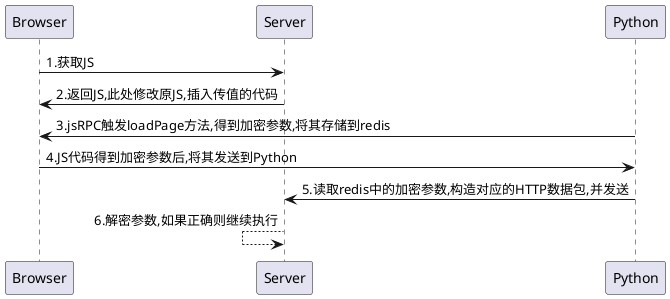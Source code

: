 @startuml
Browser -> Server: 1.获取JS
Server -> Browser: 2.返回JS,此处修改原JS,插入传值的代码
Python -> Browser: 3.jsRPC触发loadPage方法,得到加密参数,将其存储到redis
Browser -> Python: 4.JS代码得到加密参数后,将其发送到Python

Python -> Server: 5.读取redis中的加密参数,构造对应的HTTP数据包,并发送
Server <-- Server: 6.解密参数,如果正确则继续执行
@enduml
